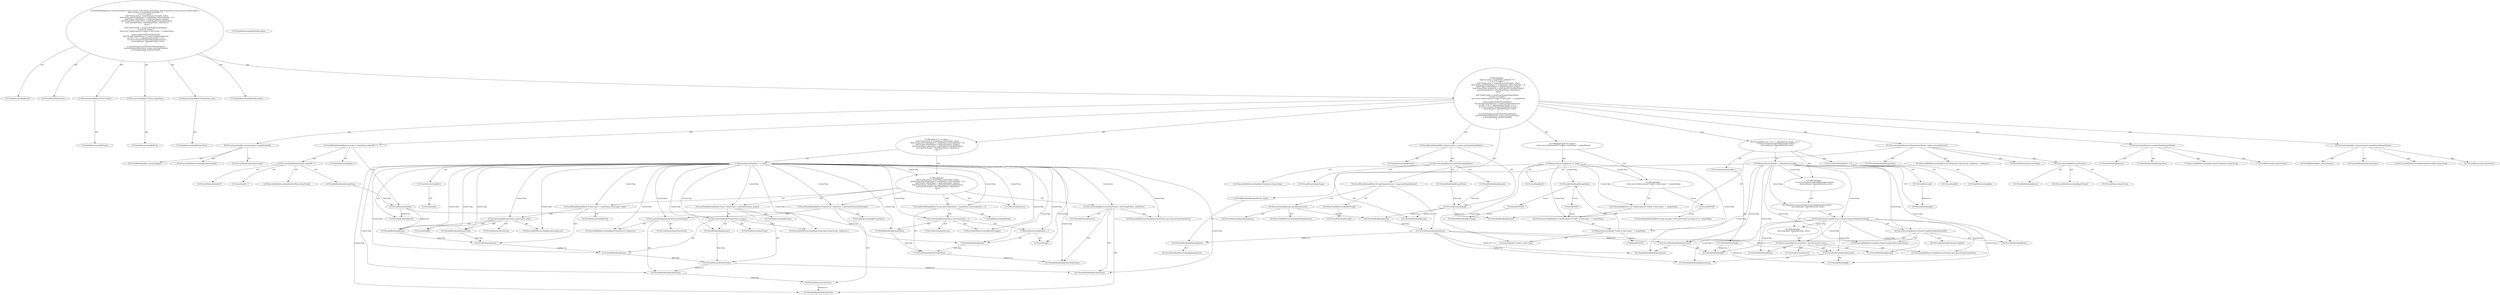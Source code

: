 digraph "execute#?,Project,String,ProjectEntry" {
0 [label="2:CtTypeReferenceImpl@void" shape=ellipse]
1 [label="2:CtVirtualElement@execute" shape=ellipse]
2 [label="2:CtParameterImpl@final Project project" shape=ellipse]
3 [label="2:CtTypeReferenceImpl@Project" shape=ellipse]
4 [label="2:CtParameterImpl@final String targetName" shape=ellipse]
5 [label="2:CtTypeReferenceImpl@String" shape=ellipse]
6 [label="2:CtParameterImpl@final ProjectEntry entry" shape=ellipse]
7 [label="2:CtTypeReferenceImpl@ProjectEntry" shape=ellipse]
8 [label="3:CtTypeReferenceImpl@TaskException" shape=ellipse]
9 [label="4:CtTypeReferenceImpl@int" shape=ellipse]
10 [label="4:CtExecutableReferenceImpl@indexOf(java.lang.String)" shape=ellipse]
11 [label="4:CtVirtualElement@indexOf" shape=ellipse]
12 [label="4:CtVariableReadImpl@targetName" shape=ellipse]
13 [label="4:CtLiteralImpl@\"->\"" shape=ellipse]
14 [label="4:CtInvocationImpl@targetName.indexOf(\"->\")" shape=ellipse]
15 [label="4:CtVirtualElement@index" shape=ellipse]
16 [label="4:CtLocalVariableImpl@final int index = targetName.indexOf(\"->\")" shape=ellipse]
17 [label="5:CtLiteralImpl@1" shape=ellipse]
18 [label="5:CtUnaryOperatorImpl@(-1)" shape=ellipse]
19 [label="5:CtVariableReadImpl@index" shape=ellipse]
20 [label="5:CtBinaryOperatorImpl@(-1) != index" shape=ellipse]
21 [label="6:CtTypeReferenceImpl@String" shape=ellipse]
22 [label="6:CtExecutableReferenceImpl@substring(int,int)" shape=ellipse]
23 [label="6:CtVirtualElement@substring" shape=ellipse]
24 [label="6:CtVariableReadImpl@targetName" shape=ellipse]
25 [label="6:CtLiteralImpl@0" shape=ellipse]
26 [label="6:CtVariableReadImpl@index" shape=ellipse]
27 [label="6:CtInvocationImpl@targetName.substring(0, index)" shape=ellipse]
28 [label="6:CtVirtualElement@name" shape=ellipse]
29 [label="6:CtLocalVariableImpl@final String name = targetName.substring(0, index)" shape=ellipse]
30 [label="7:CtTypeReferenceImpl@String" shape=ellipse]
31 [label="7:CtExecutableReferenceImpl@substring(int)" shape=ellipse]
32 [label="7:CtVirtualElement@substring" shape=ellipse]
33 [label="7:CtVariableReadImpl@targetName" shape=ellipse]
34 [label="7:CtVariableReadImpl@index" shape=ellipse]
35 [label="7:CtLiteralImpl@2" shape=ellipse]
36 [label="7:CtBinaryOperatorImpl@index + 2" shape=ellipse]
37 [label="7:CtInvocationImpl@targetName.substring(index + 2)" shape=ellipse]
38 [label="7:CtVirtualElement@otherTargetName" shape=ellipse]
39 [label="7:CtLocalVariableImpl@final String otherTargetName = targetName.substring(index + 2)" shape=ellipse]
40 [label="8:CtTypeReferenceImpl@Project" shape=ellipse]
41 [label="8:CtExecutableReferenceImpl@getProject(java.lang.String,<unknown>)" shape=ellipse]
42 [label="8:CtVirtualElement@getProject" shape=ellipse]
43 [label="8:CtVariableReadImpl@name" shape=ellipse]
44 [label="8:CtVariableReadImpl@project" shape=ellipse]
45 [label="8:CtInvocationImpl@getProject(name, project)" shape=ellipse]
46 [label="8:CtVirtualElement@otherProject" shape=ellipse]
47 [label="8:CtLocalVariableImpl@final Project otherProject = getProject(name, project)" shape=ellipse]
48 [label="9:CtTypeReferenceImpl@ProjectEntry" shape=ellipse]
49 [label="9:CtExecutableReferenceImpl@getProjectEntry(<unknown>)" shape=ellipse]
50 [label="9:CtVirtualElement@getProjectEntry" shape=ellipse]
51 [label="9:CtVariableReadImpl@otherProject" shape=ellipse]
52 [label="9:CtInvocationImpl@getProjectEntry(otherProject)" shape=ellipse]
53 [label="9:CtVirtualElement@otherEntry" shape=ellipse]
54 [label="9:CtLocalVariableImpl@final ProjectEntry otherEntry = getProjectEntry(otherProject)" shape=ellipse]
55 [label="10:CtExecutableReferenceImpl@execute(Project,java.lang.String,ProjectEntry)" shape=ellipse]
56 [label="10:CtVirtualElement@execute" shape=ellipse]
57 [label="10:CtVariableReadImpl@otherProject" shape=ellipse]
58 [label="10:CtVariableReadImpl@otherTargetName" shape=ellipse]
59 [label="10:CtVariableReadImpl@otherEntry" shape=ellipse]
60 [label="10:CtInvocationImpl@execute(otherProject, otherTargetName, otherEntry)" shape=ellipse]
61 [label="11:CtReturnImpl@return" shape=ellipse]
62 [label="5:CtBlockImpl@\{
    final String name = targetName.substring(0, index);
    final String otherTargetName = targetName.substring(index + 2);
    final Project otherProject = getProject(name, project);
    final ProjectEntry otherEntry = getProjectEntry(otherProject);
    execute(otherProject, otherTargetName, otherEntry);
    return;
\}" shape=ellipse]
63 [label="5:CtIfImpl@if ((-1) != index) \{
    final String name = targetName.substring(0, index);
    final String otherTargetName = targetName.substring(index + 2);
    final Project otherProject = getProject(name, project);
    final ProjectEntry otherEntry = getProjectEntry(otherProject);
    execute(otherProject, otherTargetName, otherEntry);
    return;
\}" shape=ellipse]
64 [label="13:CtTypeReferenceImpl@Target" shape=ellipse]
65 [label="13:CtExecutableReferenceImpl@getTarget(java.lang.String)" shape=ellipse]
66 [label="13:CtVirtualElement@getTarget" shape=ellipse]
67 [label="13:CtVariableReadImpl@project" shape=ellipse]
68 [label="13:CtVariableReadImpl@targetName" shape=ellipse]
69 [label="13:CtInvocationImpl@project.getTarget(targetName)" shape=ellipse]
70 [label="13:CtVirtualElement@target" shape=ellipse]
71 [label="13:CtLocalVariableImpl@final Target target = project.getTarget(targetName)" shape=ellipse]
72 [label="14:CtLiteralImpl@null" shape=ellipse]
73 [label="14:CtVariableReadImpl@target" shape=ellipse]
74 [label="14:CtBinaryOperatorImpl@null == target" shape=ellipse]
75 [label="15:CtTypeReferenceImpl@TaskException" shape=ellipse]
76 [label="15:CtLiteralImpl@\"Unable to find target \"" shape=ellipse]
77 [label="15:CtVariableReadImpl@targetName" shape=ellipse]
78 [label="15:CtBinaryOperatorImpl@\"Unable to find target \" + targetName" shape=ellipse]
79 [label="15:CtConstructorCallImpl@new TaskException(\"Unable to find target \" + targetName)" shape=ellipse]
80 [label="15:CtThrowImpl@throw new TaskException(\"Unable to find target \" + targetName)" shape=ellipse]
81 [label="14:CtBlockImpl@\{
    throw new TaskException(\"Unable to find target \" + targetName);
\}" shape=ellipse]
82 [label="14:CtIfImpl@if (null == target) \{
    throw new TaskException(\"Unable to find target \" + targetName);
\}" shape=ellipse]
83 [label="17:CtExecutableReferenceImpl@completeTarget(java.lang.String)" shape=ellipse]
84 [label="17:CtVirtualElement@completeTarget" shape=ellipse]
85 [label="17:CtVariableReadImpl@entry" shape=ellipse]
86 [label="17:CtVariableReadImpl@targetName" shape=ellipse]
87 [label="17:CtInvocationImpl@entry.completeTarget(targetName)" shape=ellipse]
88 [label="18:CtVirtualElement@String[]" shape=ellipse]
89 [label="18:CtArrayTypeReferenceImpl@String[]" shape=ellipse]
90 [label="18:CtExecutableReferenceImpl@getDependencies()" shape=ellipse]
91 [label="18:CtVirtualElement@getDependencies" shape=ellipse]
92 [label="18:CtVariableReadImpl@target" shape=ellipse]
93 [label="18:CtInvocationImpl@target.getDependencies()" shape=ellipse]
94 [label="18:CtVirtualElement@dependencies" shape=ellipse]
95 [label="18:CtLocalVariableImpl@final String[] dependencies = target.getDependencies()" shape=ellipse]
96 [label="19:CtTypeReferenceImpl@int" shape=ellipse]
97 [label="19:CtLiteralImpl@0" shape=ellipse]
98 [label="19:CtVirtualElement@i" shape=ellipse]
99 [label="19:CtLocalVariableImpl@int i = 0" shape=ellipse]
100 [label="19:CtVariableReadImpl@i" shape=ellipse]
101 [label="19:CtVariableReadImpl@dependencies" shape=ellipse]
102 [label="19:CtLocalVariableReferenceImpl@dependencies" shape=ellipse]
103 [label="19:CtFieldReadImpl@dependencies.length" shape=ellipse]
104 [label="19:CtBinaryOperatorImpl@i < dependencies.length" shape=ellipse]
105 [label="19:CtVariableWriteImpl@i" shape=ellipse]
106 [label="19:CtUnaryOperatorImpl@i++" shape=ellipse]
107 [label="20:CtExecutableReferenceImpl@isTargetCompleted(java.lang.String)" shape=ellipse]
108 [label="20:CtVirtualElement@isTargetCompleted" shape=ellipse]
109 [label="20:CtVariableReadImpl@entry" shape=ellipse]
110 [label="20:CtVariableReadImpl@dependencies" shape=ellipse]
111 [label="20:CtVariableReadImpl@i" shape=ellipse]
112 [label="20:CtArrayReadImpl@dependencies[i]" shape=ellipse]
113 [label="20:CtInvocationImpl@entry.isTargetCompleted(dependencies[i])" shape=ellipse]
114 [label="20:CtUnaryOperatorImpl@!entry.isTargetCompleted(dependencies[i])" shape=ellipse]
115 [label="21:CtExecutableReferenceImpl@execute(Project,java.lang.String,ProjectEntry)" shape=ellipse]
116 [label="21:CtVirtualElement@execute" shape=ellipse]
117 [label="21:CtVariableReadImpl@project" shape=ellipse]
118 [label="21:CtVariableReadImpl@dependencies" shape=ellipse]
119 [label="21:CtVariableReadImpl@i" shape=ellipse]
120 [label="21:CtArrayReadImpl@dependencies[i]" shape=ellipse]
121 [label="21:CtVariableReadImpl@entry" shape=ellipse]
122 [label="21:CtInvocationImpl@execute(project, dependencies[i], entry)" shape=ellipse]
123 [label="20:CtBlockImpl@\{
    execute(project, dependencies[i], entry);
\}" shape=ellipse]
124 [label="20:CtIfImpl@if (!entry.isTargetCompleted(dependencies[i])) \{
    execute(project, dependencies[i], entry);
\}" shape=ellipse]
125 [label="19:CtBlockImpl@\{
    if (!entry.isTargetCompleted(dependencies[i])) \{
        execute(project, dependencies[i], entry);
    \}
\}" shape=ellipse]
126 [label="19:CtForImpl@for (int i = 0; i < dependencies.length; i++) \{
    if (!entry.isTargetCompleted(dependencies[i])) \{
        execute(project, dependencies[i], entry);
    \}
\}" shape=ellipse]
127 [label="24:CtExecutableReferenceImpl@targetStarted(java.lang.String)" shape=ellipse]
128 [label="24:CtVirtualElement@targetStarted" shape=ellipse]
129 [label="24:CtFieldReadImpl@m_listenerSupport" shape=ellipse]
130 [label="24:CtVariableReadImpl@targetName" shape=ellipse]
131 [label="24:CtInvocationImpl@m_listenerSupport.targetStarted(targetName)" shape=ellipse]
132 [label="25:CtExecutableReferenceImpl@executeTarget(java.lang.String,<unknown>,<unknown>)" shape=ellipse]
133 [label="25:CtVirtualElement@executeTarget" shape=ellipse]
134 [label="25:CtVariableReadImpl@targetName" shape=ellipse]
135 [label="25:CtVariableReadImpl@target" shape=ellipse]
136 [label="25:CtExecutableReferenceImpl@getFrame()" shape=ellipse]
137 [label="25:CtVirtualElement@getFrame" shape=ellipse]
138 [label="25:CtVariableReadImpl@entry" shape=ellipse]
139 [label="25:CtInvocationImpl@entry.getFrame()" shape=ellipse]
140 [label="25:CtInvocationImpl@executeTarget(targetName, target, entry.getFrame())" shape=ellipse]
141 [label="26:CtExecutableReferenceImpl@targetFinished()" shape=ellipse]
142 [label="26:CtVirtualElement@targetFinished" shape=ellipse]
143 [label="26:CtFieldReadImpl@m_listenerSupport" shape=ellipse]
144 [label="26:CtInvocationImpl@m_listenerSupport.targetFinished()" shape=ellipse]
145 [label="3:CtBlockImpl@\{
    final int index = targetName.indexOf(\"->\");
    if ((-1) != index) \{
        final String name = targetName.substring(0, index);
        final String otherTargetName = targetName.substring(index + 2);
        final Project otherProject = getProject(name, project);
        final ProjectEntry otherEntry = getProjectEntry(otherProject);
        execute(otherProject, otherTargetName, otherEntry);
        return;
    \}
    final Target target = project.getTarget(targetName);
    if (null == target) \{
        throw new TaskException(\"Unable to find target \" + targetName);
    \}
    entry.completeTarget(targetName);
    final String[] dependencies = target.getDependencies();
    for (int i = 0; i < dependencies.length; i++) \{
        if (!entry.isTargetCompleted(dependencies[i])) \{
            execute(project, dependencies[i], entry);
        \}
    \}
    m_listenerSupport.targetStarted(targetName);
    executeTarget(targetName, target, entry.getFrame());
    m_listenerSupport.targetFinished();
\}" shape=ellipse]
146 [label="2:CtMethodImpl@private void execute(final Project project, final String targetName, final ProjectEntry entry) throws TaskException \{
    final int index = targetName.indexOf(\"->\");
    if ((-1) != index) \{
        final String name = targetName.substring(0, index);
        final String otherTargetName = targetName.substring(index + 2);
        final Project otherProject = getProject(name, project);
        final ProjectEntry otherEntry = getProjectEntry(otherProject);
        execute(otherProject, otherTargetName, otherEntry);
        return;
    \}
    final Target target = project.getTarget(targetName);
    if (null == target) \{
        throw new TaskException(\"Unable to find target \" + targetName);
    \}
    entry.completeTarget(targetName);
    final String[] dependencies = target.getDependencies();
    for (int i = 0; i < dependencies.length; i++) \{
        if (!entry.isTargetCompleted(dependencies[i])) \{
            execute(project, dependencies[i], entry);
        \}
    \}
    m_listenerSupport.targetStarted(targetName);
    executeTarget(targetName, target, entry.getFrame());
    m_listenerSupport.targetFinished();
\}" shape=ellipse]
147 [label="15:Update@UPDATE" shape=ellipse]
148 [label="16:CtVariableReadImpl@message" shape=ellipse]
149 [label="15:Delete@DELETE" shape=ellipse]
150 [label="15:Insert@INSERT" shape=ellipse]
151 [label="15:CtLocalVariableImpl@final String message = REZ.getString(\"no-target.error\", targetName)" shape=ellipse]
152 [label="15:Move@MOVE" shape=ellipse]
2 -> 3 [label="AST"];
4 -> 5 [label="AST"];
6 -> 7 [label="AST"];
12 -> 15 [label="Data Dep"];
14 -> 11 [label="AST"];
14 -> 12 [label="AST"];
14 -> 10 [label="AST"];
14 -> 13 [label="AST"];
15 -> 19 [label="Define-Use"];
15 -> 26 [label="Define-Use"];
15 -> 34 [label="Define-Use"];
16 -> 15 [label="AST"];
16 -> 9 [label="AST"];
16 -> 14 [label="AST"];
18 -> 17 [label="AST"];
20 -> 18 [label="AST"];
20 -> 19 [label="AST"];
20 -> 62 [label="Control Dep"];
20 -> 29 [label="Control Dep"];
20 -> 27 [label="Control Dep"];
20 -> 22 [label="Control Dep"];
20 -> 24 [label="Control Dep"];
20 -> 25 [label="Control Dep"];
20 -> 26 [label="Control Dep"];
20 -> 39 [label="Control Dep"];
20 -> 37 [label="Control Dep"];
20 -> 31 [label="Control Dep"];
20 -> 33 [label="Control Dep"];
20 -> 36 [label="Control Dep"];
20 -> 34 [label="Control Dep"];
20 -> 35 [label="Control Dep"];
20 -> 47 [label="Control Dep"];
20 -> 45 [label="Control Dep"];
20 -> 41 [label="Control Dep"];
20 -> 43 [label="Control Dep"];
20 -> 44 [label="Control Dep"];
20 -> 54 [label="Control Dep"];
20 -> 52 [label="Control Dep"];
20 -> 49 [label="Control Dep"];
20 -> 51 [label="Control Dep"];
20 -> 60 [label="Control Dep"];
20 -> 55 [label="Control Dep"];
20 -> 57 [label="Control Dep"];
20 -> 58 [label="Control Dep"];
20 -> 59 [label="Control Dep"];
20 -> 61 [label="Control Dep"];
24 -> 28 [label="Data Dep"];
26 -> 28 [label="Data Dep"];
27 -> 23 [label="AST"];
27 -> 24 [label="AST"];
27 -> 22 [label="AST"];
27 -> 25 [label="AST"];
27 -> 26 [label="AST"];
28 -> 43 [label="Define-Use"];
29 -> 28 [label="AST"];
29 -> 21 [label="AST"];
29 -> 27 [label="AST"];
33 -> 38 [label="Data Dep"];
34 -> 38 [label="Data Dep"];
36 -> 34 [label="AST"];
36 -> 35 [label="AST"];
37 -> 32 [label="AST"];
37 -> 33 [label="AST"];
37 -> 31 [label="AST"];
37 -> 36 [label="AST"];
38 -> 58 [label="Define-Use"];
39 -> 38 [label="AST"];
39 -> 30 [label="AST"];
39 -> 37 [label="AST"];
43 -> 46 [label="Data Dep"];
44 -> 46 [label="Data Dep"];
45 -> 42 [label="AST"];
45 -> 41 [label="AST"];
45 -> 43 [label="AST"];
45 -> 44 [label="AST"];
46 -> 51 [label="Define-Use"];
46 -> 57 [label="Define-Use"];
47 -> 46 [label="AST"];
47 -> 40 [label="AST"];
47 -> 45 [label="AST"];
51 -> 53 [label="Data Dep"];
52 -> 50 [label="AST"];
52 -> 49 [label="AST"];
52 -> 51 [label="AST"];
53 -> 59 [label="Define-Use"];
54 -> 53 [label="AST"];
54 -> 48 [label="AST"];
54 -> 52 [label="AST"];
60 -> 56 [label="AST"];
60 -> 55 [label="AST"];
60 -> 57 [label="AST"];
60 -> 58 [label="AST"];
60 -> 59 [label="AST"];
62 -> 29 [label="AST"];
62 -> 39 [label="AST"];
62 -> 47 [label="AST"];
62 -> 54 [label="AST"];
62 -> 60 [label="AST"];
62 -> 61 [label="AST"];
63 -> 20 [label="AST"];
63 -> 62 [label="AST"];
67 -> 70 [label="Data Dep"];
68 -> 70 [label="Data Dep"];
69 -> 66 [label="AST"];
69 -> 67 [label="AST"];
69 -> 65 [label="AST"];
69 -> 68 [label="AST"];
70 -> 73 [label="Define-Use"];
70 -> 92 [label="Define-Use"];
70 -> 135 [label="Define-Use"];
71 -> 70 [label="AST"];
71 -> 64 [label="AST"];
71 -> 69 [label="AST"];
74 -> 72 [label="AST"];
74 -> 73 [label="AST"];
74 -> 81 [label="Control Dep"];
74 -> 80 [label="Control Dep"];
74 -> 79 [label="Control Dep"];
74 -> 78 [label="Control Dep"];
74 -> 76 [label="Control Dep"];
74 -> 77 [label="Control Dep"];
77 -> 147 [label="Action"];
77 -> 152 [label="Action"];
78 -> 76 [label="AST"];
78 -> 77 [label="AST"];
78 -> 149 [label="Action"];
79 -> 78 [label="AST"];
80 -> 79 [label="AST"];
81 -> 80 [label="AST"];
81 -> 150 [label="Action"];
82 -> 74 [label="AST"];
82 -> 81 [label="AST"];
87 -> 84 [label="AST"];
87 -> 85 [label="AST"];
87 -> 83 [label="AST"];
87 -> 86 [label="AST"];
89 -> 88 [label="AST"];
92 -> 94 [label="Data Dep"];
93 -> 91 [label="AST"];
93 -> 92 [label="AST"];
93 -> 90 [label="AST"];
94 -> 101 [label="Define-Use"];
94 -> 110 [label="Define-Use"];
94 -> 112 [label="Define-Use"];
94 -> 118 [label="Define-Use"];
94 -> 120 [label="Define-Use"];
95 -> 94 [label="AST"];
95 -> 89 [label="AST"];
95 -> 93 [label="AST"];
98 -> 100 [label="Define-Use"];
99 -> 98 [label="AST"];
99 -> 96 [label="AST"];
99 -> 97 [label="AST"];
101 -> 102 [label="AST"];
103 -> 101 [label="AST"];
104 -> 100 [label="AST"];
104 -> 103 [label="AST"];
104 -> 125 [label="Control Dep"];
104 -> 124 [label="Control Dep"];
104 -> 114 [label="Control Dep"];
104 -> 113 [label="Control Dep"];
104 -> 107 [label="Control Dep"];
104 -> 109 [label="Control Dep"];
104 -> 112 [label="Control Dep"];
104 -> 110 [label="Control Dep"];
104 -> 111 [label="Control Dep"];
105 -> 111 [label="Define-Use"];
105 -> 119 [label="Define-Use"];
106 -> 105 [label="AST"];
112 -> 110 [label="AST"];
112 -> 111 [label="AST"];
113 -> 108 [label="AST"];
113 -> 109 [label="AST"];
113 -> 107 [label="AST"];
113 -> 112 [label="AST"];
114 -> 113 [label="AST"];
114 -> 123 [label="Control Dep"];
114 -> 122 [label="Control Dep"];
114 -> 115 [label="Control Dep"];
114 -> 117 [label="Control Dep"];
114 -> 120 [label="Control Dep"];
114 -> 118 [label="Control Dep"];
114 -> 119 [label="Control Dep"];
114 -> 121 [label="Control Dep"];
120 -> 118 [label="AST"];
120 -> 119 [label="AST"];
122 -> 116 [label="AST"];
122 -> 115 [label="AST"];
122 -> 117 [label="AST"];
122 -> 120 [label="AST"];
122 -> 121 [label="AST"];
123 -> 122 [label="AST"];
124 -> 114 [label="AST"];
124 -> 123 [label="AST"];
125 -> 124 [label="AST"];
126 -> 99 [label="AST"];
126 -> 104 [label="AST"];
126 -> 106 [label="AST"];
126 -> 125 [label="AST"];
131 -> 128 [label="AST"];
131 -> 129 [label="AST"];
131 -> 127 [label="AST"];
131 -> 130 [label="AST"];
139 -> 137 [label="AST"];
139 -> 138 [label="AST"];
139 -> 136 [label="AST"];
140 -> 133 [label="AST"];
140 -> 132 [label="AST"];
140 -> 134 [label="AST"];
140 -> 135 [label="AST"];
140 -> 139 [label="AST"];
144 -> 142 [label="AST"];
144 -> 143 [label="AST"];
144 -> 141 [label="AST"];
145 -> 16 [label="AST"];
145 -> 63 [label="AST"];
145 -> 71 [label="AST"];
145 -> 82 [label="AST"];
145 -> 87 [label="AST"];
145 -> 95 [label="AST"];
145 -> 126 [label="AST"];
145 -> 131 [label="AST"];
145 -> 140 [label="AST"];
145 -> 144 [label="AST"];
146 -> 1 [label="AST"];
146 -> 0 [label="AST"];
146 -> 2 [label="AST"];
146 -> 4 [label="AST"];
146 -> 6 [label="AST"];
146 -> 8 [label="AST"];
146 -> 145 [label="AST"];
147 -> 148 [label="Action"];
150 -> 151 [label="Action"];
152 -> 79 [label="Action"];
}